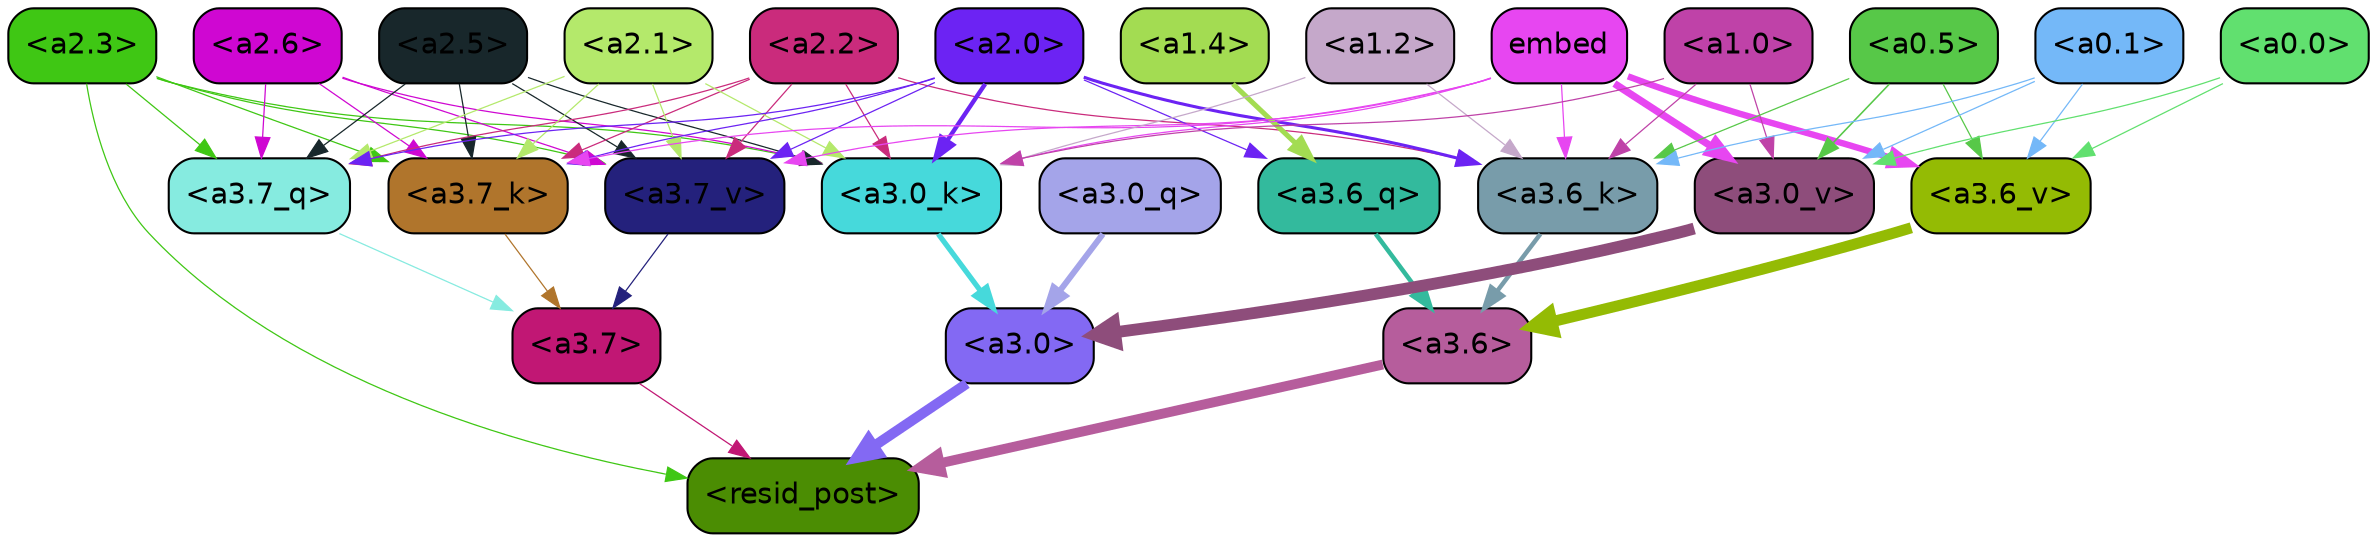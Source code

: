strict digraph "" {
	graph [bgcolor=transparent,
		layout=dot,
		overlap=false,
		splines=true
	];
	"<a3.7>"	[color=black,
		fillcolor="#c11774",
		fontname=Helvetica,
		shape=box,
		style="filled, rounded"];
	"<resid_post>"	[color=black,
		fillcolor="#4b8d03",
		fontname=Helvetica,
		shape=box,
		style="filled, rounded"];
	"<a3.7>" -> "<resid_post>"	[color="#c11774",
		penwidth=0.6];
	"<a3.6>"	[color=black,
		fillcolor="#b65d9c",
		fontname=Helvetica,
		shape=box,
		style="filled, rounded"];
	"<a3.6>" -> "<resid_post>"	[color="#b65d9c",
		penwidth=4.7534414529800415];
	"<a3.0>"	[color=black,
		fillcolor="#8369f3",
		fontname=Helvetica,
		shape=box,
		style="filled, rounded"];
	"<a3.0>" -> "<resid_post>"	[color="#8369f3",
		penwidth=4.898576855659485];
	"<a2.3>"	[color=black,
		fillcolor="#3fc714",
		fontname=Helvetica,
		shape=box,
		style="filled, rounded"];
	"<a2.3>" -> "<resid_post>"	[color="#3fc714",
		penwidth=0.6];
	"<a3.7_q>"	[color=black,
		fillcolor="#86ebe0",
		fontname=Helvetica,
		shape=box,
		style="filled, rounded"];
	"<a2.3>" -> "<a3.7_q>"	[color="#3fc714",
		penwidth=0.6];
	"<a3.7_k>"	[color=black,
		fillcolor="#b0752c",
		fontname=Helvetica,
		shape=box,
		style="filled, rounded"];
	"<a2.3>" -> "<a3.7_k>"	[color="#3fc714",
		penwidth=0.6];
	"<a3.0_k>"	[color=black,
		fillcolor="#46d9db",
		fontname=Helvetica,
		shape=box,
		style="filled, rounded"];
	"<a2.3>" -> "<a3.0_k>"	[color="#3fc714",
		penwidth=0.6];
	"<a3.7_v>"	[color=black,
		fillcolor="#24217c",
		fontname=Helvetica,
		shape=box,
		style="filled, rounded"];
	"<a2.3>" -> "<a3.7_v>"	[color="#3fc714",
		penwidth=0.6];
	"<a3.7_q>" -> "<a3.7>"	[color="#86ebe0",
		penwidth=0.6];
	"<a3.6_q>"	[color=black,
		fillcolor="#33ba9d",
		fontname=Helvetica,
		shape=box,
		style="filled, rounded"];
	"<a3.6_q>" -> "<a3.6>"	[color="#33ba9d",
		penwidth=2.160832464694977];
	"<a3.0_q>"	[color=black,
		fillcolor="#a4a4e9",
		fontname=Helvetica,
		shape=box,
		style="filled, rounded"];
	"<a3.0_q>" -> "<a3.0>"	[color="#a4a4e9",
		penwidth=2.870753765106201];
	"<a3.7_k>" -> "<a3.7>"	[color="#b0752c",
		penwidth=0.6];
	"<a3.6_k>"	[color=black,
		fillcolor="#789caa",
		fontname=Helvetica,
		shape=box,
		style="filled, rounded"];
	"<a3.6_k>" -> "<a3.6>"	[color="#789caa",
		penwidth=2.13908451795578];
	"<a3.0_k>" -> "<a3.0>"	[color="#46d9db",
		penwidth=2.520303964614868];
	"<a3.7_v>" -> "<a3.7>"	[color="#24217c",
		penwidth=0.6];
	"<a3.6_v>"	[color=black,
		fillcolor="#94bb04",
		fontname=Helvetica,
		shape=box,
		style="filled, rounded"];
	"<a3.6_v>" -> "<a3.6>"	[color="#94bb04",
		penwidth=5.297133803367615];
	"<a3.0_v>"	[color=black,
		fillcolor="#8e4d7b",
		fontname=Helvetica,
		shape=box,
		style="filled, rounded"];
	"<a3.0_v>" -> "<a3.0>"	[color="#8e4d7b",
		penwidth=5.680712580680847];
	"<a2.6>"	[color=black,
		fillcolor="#cf07d2",
		fontname=Helvetica,
		shape=box,
		style="filled, rounded"];
	"<a2.6>" -> "<a3.7_q>"	[color="#cf07d2",
		penwidth=0.6];
	"<a2.6>" -> "<a3.7_k>"	[color="#cf07d2",
		penwidth=0.6];
	"<a2.6>" -> "<a3.0_k>"	[color="#cf07d2",
		penwidth=0.6];
	"<a2.6>" -> "<a3.7_v>"	[color="#cf07d2",
		penwidth=0.6];
	"<a2.5>"	[color=black,
		fillcolor="#18272b",
		fontname=Helvetica,
		shape=box,
		style="filled, rounded"];
	"<a2.5>" -> "<a3.7_q>"	[color="#18272b",
		penwidth=0.6];
	"<a2.5>" -> "<a3.7_k>"	[color="#18272b",
		penwidth=0.6];
	"<a2.5>" -> "<a3.0_k>"	[color="#18272b",
		penwidth=0.6];
	"<a2.5>" -> "<a3.7_v>"	[color="#18272b",
		penwidth=0.6];
	"<a2.2>"	[color=black,
		fillcolor="#ca2b7c",
		fontname=Helvetica,
		shape=box,
		style="filled, rounded"];
	"<a2.2>" -> "<a3.7_q>"	[color="#ca2b7c",
		penwidth=0.6];
	"<a2.2>" -> "<a3.7_k>"	[color="#ca2b7c",
		penwidth=0.6];
	"<a2.2>" -> "<a3.6_k>"	[color="#ca2b7c",
		penwidth=0.6];
	"<a2.2>" -> "<a3.0_k>"	[color="#ca2b7c",
		penwidth=0.6];
	"<a2.2>" -> "<a3.7_v>"	[color="#ca2b7c",
		penwidth=0.6];
	"<a2.1>"	[color=black,
		fillcolor="#b4e96b",
		fontname=Helvetica,
		shape=box,
		style="filled, rounded"];
	"<a2.1>" -> "<a3.7_q>"	[color="#b4e96b",
		penwidth=0.6];
	"<a2.1>" -> "<a3.7_k>"	[color="#b4e96b",
		penwidth=0.6];
	"<a2.1>" -> "<a3.0_k>"	[color="#b4e96b",
		penwidth=0.6];
	"<a2.1>" -> "<a3.7_v>"	[color="#b4e96b",
		penwidth=0.6];
	"<a2.0>"	[color=black,
		fillcolor="#6c23f3",
		fontname=Helvetica,
		shape=box,
		style="filled, rounded"];
	"<a2.0>" -> "<a3.7_q>"	[color="#6c23f3",
		penwidth=0.6];
	"<a2.0>" -> "<a3.6_q>"	[color="#6c23f3",
		penwidth=0.6];
	"<a2.0>" -> "<a3.7_k>"	[color="#6c23f3",
		penwidth=0.6];
	"<a2.0>" -> "<a3.6_k>"	[color="#6c23f3",
		penwidth=1.4807794839143753];
	"<a2.0>" -> "<a3.0_k>"	[color="#6c23f3",
		penwidth=2.095262974500656];
	"<a2.0>" -> "<a3.7_v>"	[color="#6c23f3",
		penwidth=0.6];
	"<a1.4>"	[color=black,
		fillcolor="#a3dc52",
		fontname=Helvetica,
		shape=box,
		style="filled, rounded"];
	"<a1.4>" -> "<a3.6_q>"	[color="#a3dc52",
		penwidth=2.425799250602722];
	embed	[color=black,
		fillcolor="#e746f1",
		fontname=Helvetica,
		shape=box,
		style="filled, rounded"];
	embed -> "<a3.7_k>"	[color="#e746f1",
		penwidth=0.6];
	embed -> "<a3.6_k>"	[color="#e746f1",
		penwidth=0.6];
	embed -> "<a3.0_k>"	[color="#e746f1",
		penwidth=0.6];
	embed -> "<a3.7_v>"	[color="#e746f1",
		penwidth=0.6];
	embed -> "<a3.6_v>"	[color="#e746f1",
		penwidth=3.067279100418091];
	embed -> "<a3.0_v>"	[color="#e746f1",
		penwidth=3.5202720761299133];
	"<a1.2>"	[color=black,
		fillcolor="#c5a8ca",
		fontname=Helvetica,
		shape=box,
		style="filled, rounded"];
	"<a1.2>" -> "<a3.6_k>"	[color="#c5a8ca",
		penwidth=0.6];
	"<a1.2>" -> "<a3.0_k>"	[color="#c5a8ca",
		penwidth=0.6];
	"<a1.0>"	[color=black,
		fillcolor="#bf42a8",
		fontname=Helvetica,
		shape=box,
		style="filled, rounded"];
	"<a1.0>" -> "<a3.6_k>"	[color="#bf42a8",
		penwidth=0.6];
	"<a1.0>" -> "<a3.0_k>"	[color="#bf42a8",
		penwidth=0.6];
	"<a1.0>" -> "<a3.0_v>"	[color="#bf42a8",
		penwidth=0.6];
	"<a0.5>"	[color=black,
		fillcolor="#57c848",
		fontname=Helvetica,
		shape=box,
		style="filled, rounded"];
	"<a0.5>" -> "<a3.6_k>"	[color="#57c848",
		penwidth=0.6];
	"<a0.5>" -> "<a3.6_v>"	[color="#57c848",
		penwidth=0.6];
	"<a0.5>" -> "<a3.0_v>"	[color="#57c848",
		penwidth=0.764040544629097];
	"<a0.1>"	[color=black,
		fillcolor="#74b8f8",
		fontname=Helvetica,
		shape=box,
		style="filled, rounded"];
	"<a0.1>" -> "<a3.6_k>"	[color="#74b8f8",
		penwidth=0.6];
	"<a0.1>" -> "<a3.6_v>"	[color="#74b8f8",
		penwidth=0.6];
	"<a0.1>" -> "<a3.0_v>"	[color="#74b8f8",
		penwidth=0.6];
	"<a0.0>"	[color=black,
		fillcolor="#61e06f",
		fontname=Helvetica,
		shape=box,
		style="filled, rounded"];
	"<a0.0>" -> "<a3.6_v>"	[color="#61e06f",
		penwidth=0.6];
	"<a0.0>" -> "<a3.0_v>"	[color="#61e06f",
		penwidth=0.6];
}
